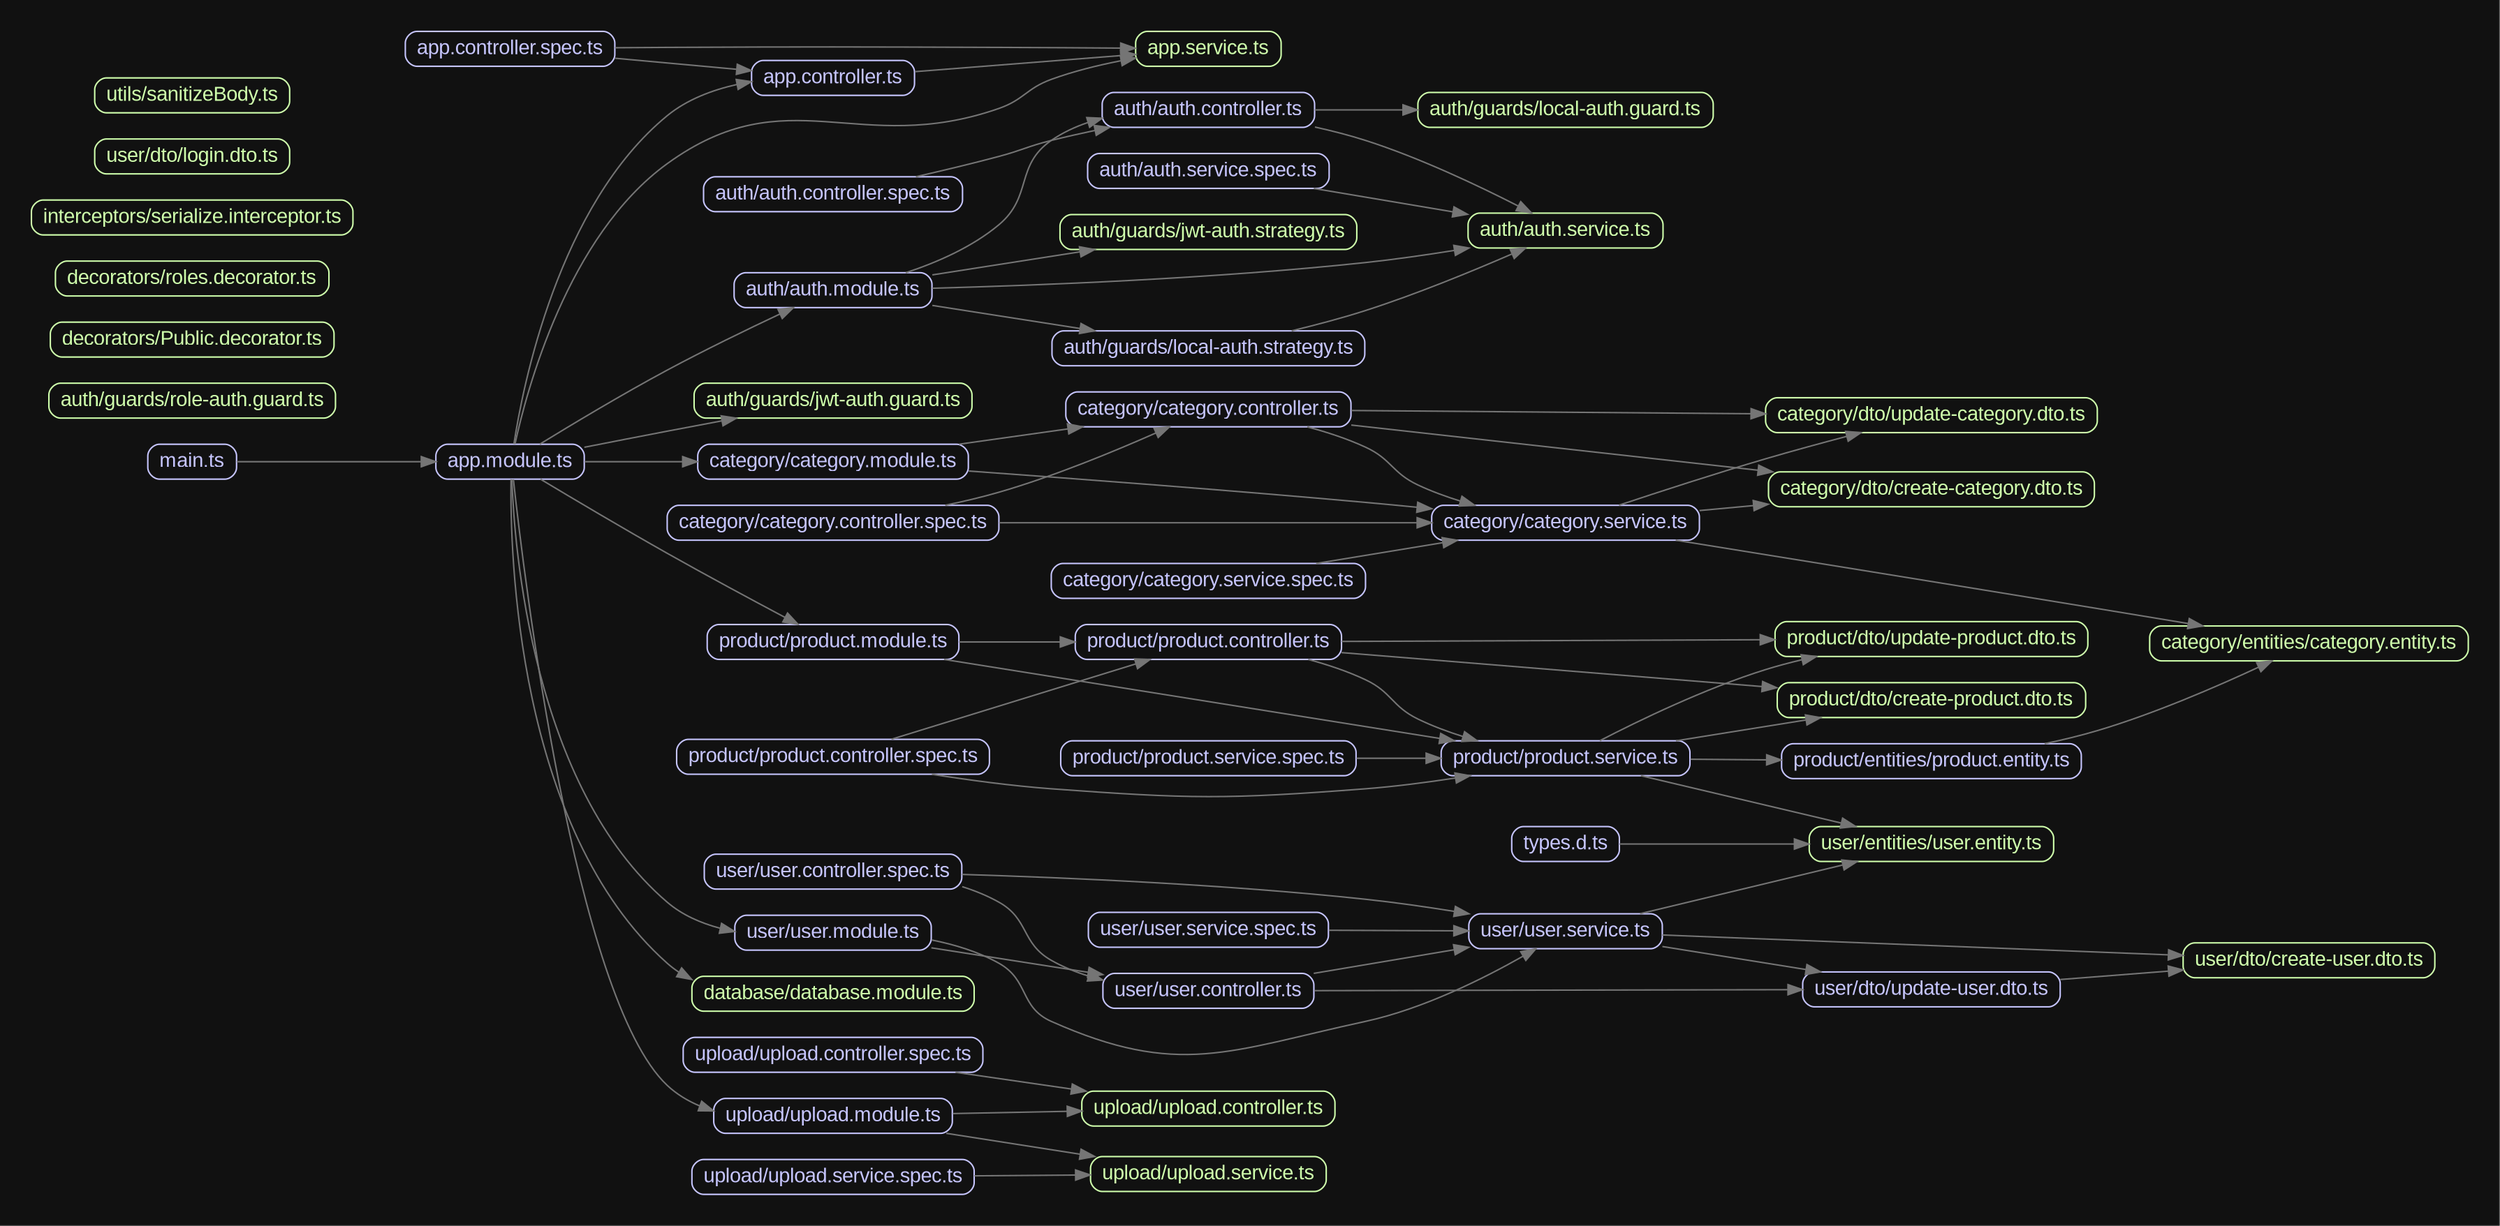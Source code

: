 digraph G {
	graph [bb="0,0,1671.2,839.75",
		bgcolor="#111111",
		layout=dot,
		overlap=false,
		pad=0.3,
		rankdir=LR
	];
	node [color="#c6c5fe",
		fontcolor="#c6c5fe",
		fontname=Arial,
		fontsize="14px",
		height=0,
		label="\N",
		shape=box,
		style=rounded
	];
	edge [color="#757575"];
	"app.controller.spec.ts"	[height=0.32986,
		pos="328.5,827.88",
		width=1.9931];
	"app.controller.ts"	[height=0.32986,
		pos="550,807.88",
		width=1.5451];
	"app.controller.spec.ts" -> "app.controller.ts"	[pos="e,493.93,812.89 400.46,821.41 426.87,819 456.71,816.28 482.68,813.92"];
	"app.service.ts"	[color="#cfffac",
		fontcolor="#cfffac",
		height=0.32986,
		pos="807.5,827.88",
		width=1.3785];
	"app.controller.spec.ts" -> "app.service.ts"	[pos="e,757.61,828.3 400.7,828.63 412.57,828.73 424.76,828.82 436.25,828.88 537.36,829.35 562.64,829.23 663.75,828.88 690.83,828.78 720.8,\
828.58 746.26,828.39"];
	"app.controller.ts" -> "app.service.ts"	[pos="e,757.39,824.03 605.81,812.17 647.05,815.39 703.53,819.81 746.07,823.14"];
	"app.module.ts"	[height=0.32986,
		pos="328.5,543.88",
		width=1.4097];
	"app.module.ts" -> "app.controller.ts"	[pos="e,494.03,805.29 331.13,556.02 337.09,595.37 361.38,720.34 436.25,781.88 449.49,792.76 466.43,799.27 483.13,803.12"];
	"app.module.ts" -> "app.service.ts"	[pos="e,757.53,821.55 331.89,556.04 339.65,592.12 367.74,699.12 436.25,748.88 519.2,809.11 566.98,753.05 663.75,786.88 681.03,792.92 682.56,\
800.59 699.75,806.88 714.52,812.28 730.98,816.39 746.47,819.48"];
	"auth/auth.module.ts"	[height=0.32986,
		pos="550,661.88",
		width=1.8785];
	"app.module.ts" -> "auth/auth.module.ts"	[pos="e,522.27,649.57 349.3,556.2 370.53,569.26 405.36,590.26 436.25,606.88 461.14,620.26 489.77,634.21 511.95,644.71"];
	"auth/guards/jwt-auth.guard.ts"	[color="#cfffac",
		fontcolor="#cfffac",
		height=0.32986,
		pos="550,585.88",
		width=2.6493];
	"app.module.ts" -> "auth/guards/jwt-auth.guard.ts"	[pos="e,482.2,573.55 379.71,553.86 397.56,557.38 417.79,561.34 436.25,564.88 447.51,567.03 459.41,569.28 471.1,571.47"];
	"category/category.module.ts"	[height=0.32986,
		pos="550,543.88",
		width=2.5764];
	"app.module.ts" -> "category/category.module.ts"	[pos="e,456.85,543.88 379.58,543.88 399.26,543.88 422.62,543.88 445.61,543.88"];
	"database/database.module.ts"	[color="#cfffac",
		fontcolor="#cfffac",
		height=0.32986,
		pos="550,137.88",
		width=2.691];
	"app.module.ts" -> "database/database.module.ts"	[pos="e,452.68,147.67 331.12,531.83 339.34,472.49 378.36,211.97 436.25,158.88 438.4,156.9 440.67,155.09 443.05,153.42"];
	"product/product.module.ts"	[height=0.32986,
		pos="550,419.88",
		width=2.3993];
	"app.module.ts" -> "product/product.module.ts"	[pos="e,525.54,432.24 349.83,531.57 371.21,518.7 405.9,498.03 436.25,480.88 462.68,465.94 492.95,449.6 515.47,437.59"];
	"upload/upload.module.ts"	[height=0.32986,
		pos="550,53.875",
		width=2.2743];
	"app.module.ts" -> "upload/upload.module.ts"	[pos="e,467.65,57.216 330.51,531.54 336.29,464.14 367.31,141.13 436.25,74.875 442.27,69.089 449.34,64.635 456.96,61.232"];
	"user/user.module.ts"	[height=0.32986,
		pos="550,179.88",
		width=1.8681];
	"app.module.ts" -> "user/user.module.ts"	[pos="e,482.51,180.36 329.16,531.53 328.53,481.53 333.23,292.44 436.25,200.88 446.19,192.04 458.62,186.38 471.56,182.85"];
	"auth/auth.controller.ts"	[height=0.32986,
		pos="807.5,785.88",
		width=2.0139];
	"auth/auth.module.ts" -> "auth/auth.controller.ts"	[pos="e,734.6,780.13 600.72,674.18 621.82,681.2 645.66,691.71 663.75,706.88 687,726.36 674.79,747.62 699.75,764.88 707.02,769.9 715.19,\
773.78 723.69,776.78"];
	"auth/auth.service.ts"	[color="#cfffac",
		fontcolor="#cfffac",
		height=0.32986,
		pos="1052.2,702.88",
		width=1.8472];
	"auth/auth.module.ts" -> "auth/auth.service.ts"	[pos="e,985.38,690.75 617.97,663.2 691.17,665.15 811.83,669.85 915.25,680.88 934.44,682.92 955.03,685.86 974.25,688.93"];
	"auth/guards/jwt-auth.strategy.ts"	[color="#cfffac",
		fontcolor="#cfffac",
		height=0.32986,
		pos="807.5,701.88",
		width=2.8264];
	"auth/auth.module.ts" -> "auth/guards/jwt-auth.strategy.ts"	[pos="e,727.85,689.56 617.8,672.33 647.95,677.05 684.03,682.7 716.52,687.79"];
	"auth/guards/local-auth.strategy.ts"	[height=0.32986,
		pos="807.5,621.88",
		width=2.9826];
	"auth/auth.module.ts" -> "auth/guards/local-auth.strategy.ts"	[pos="e,727.85,634.19 617.8,651.42 647.95,646.7 684.03,641.05 716.52,635.96"];
	"category/category.controller.ts"	[height=0.32986,
		pos="807.5,579.88",
		width=2.7118];
	"category/category.module.ts" -> "category/category.controller.ts"	[pos="e,719.04,567.55 638.57,556.21 660.92,559.36 685.09,562.77 707.94,565.99"];
	"category/category.service.ts"	[height=0.32986,
		pos="1052.2,501.88",
		width=2.5451];
	"category/category.module.ts" -> "category/category.service.ts"	[pos="e,960.2,511.58 643.12,537.45 716.79,532.16 822.71,524.19 915.25,515.88 926.15,514.89 937.54,513.81 948.89,512.7"];
	"product/product.controller.ts"	[height=0.32986,
		pos="807.5,419.88",
		width=2.5347];
	"product/product.module.ts" -> "product/product.controller.ts"	[pos="e,716.13,419.88 636.79,419.88 658.62,419.88 682.28,419.88 704.82,419.88"];
	"product/product.service.ts"	[height=0.32986,
		pos="1052.2,340.88",
		width=2.3681];
	"product/product.module.ts" -> "product/product.service.ts"	[pos="e,973.22,353.2 629.16,407.53 719.34,393.29 867.32,369.92 961.95,354.98"];
	"upload/upload.controller.ts"	[color="#cfffac",
		fontcolor="#cfffac",
		height=0.32986,
		pos="807.5,85.875",
		width=2.4097];
	"upload/upload.module.ts" -> "upload/upload.controller.ts"	[pos="e,720.67,75.125 632.19,64.044 656.76,67.121 683.99,70.531 709.48,73.723"];
	"upload/upload.service.ts"	[color="#cfffac",
		fontcolor="#cfffac",
		height=0.32986,
		pos="807.5,32.875",
		width=2.2431];
	"upload/upload.module.ts" -> "upload/upload.service.ts"	[pos="e,726.39,39.459 632.19,47.202 658.53,45.037 687.93,42.621 714.97,40.398"];
	"user/user.controller.ts"	[height=0.32986,
		pos="807.5,179.88",
		width=2.0035];
	"user/user.module.ts" -> "user/user.controller.ts"	[pos="e,734.99,179.88 617.46,179.88 649.88,179.88 689.19,179.88 723.55,179.88"];
	"user/user.service.ts"	[height=0.32986,
		pos="1052.2,219.88",
		width=1.8368];
	"user/user.module.ts" -> "user/user.service.ts"	[pos="e,1031.4,207.75 617.43,168.47 643.07,164.6 672.69,160.78 699.75,158.88 795.29,152.16 821.59,138.83 915.25,158.88 953.9,167.15 994.84,\
187.26 1021.6,202.14"];
	"auth/auth.controller.spec.ts"	[height=0.32986,
		pos="550,727.88",
		width=2.4618];
	"auth/auth.controller.spec.ts" -> "auth/auth.controller.ts"	[pos="e,738.22,773.52 607.97,740.2 625.89,744.29 645.7,749.04 663.75,753.88 679.91,758.2 683.52,760.81 699.75,764.88 708.54,767.08 717.79,\
769.19 727.01,771.17"];
	"auth/auth.controller.ts" -> "auth/auth.service.ts"	[pos="e,1028.8,715.09 880.29,774.15 892.09,771.54 904.1,768.46 915.25,764.88 951.89,753.1 991.72,734.16 1018.8,720.31"];
	"auth/guards/local-auth.guard.ts"	[color="#cfffac",
		fontcolor="#cfffac",
		height=0.32986,
		pos="1052.2,785.88",
		width=2.8056];
	"auth/auth.controller.ts" -> "auth/guards/local-auth.guard.ts"	[pos="e,950.81,785.88 880.35,785.88 898.9,785.88 919.31,785.88 939.38,785.88"];
	"auth/guards/local-auth.strategy.ts" -> "auth/auth.service.ts"	[pos="e,1024.1,690.52 865.71,634.19 881.87,638.1 899.36,642.76 915.25,647.88 949.13,658.79 986.55,674.17 1013.5,685.9"];
	"auth/auth.service.spec.ts"	[height=0.32986,
		pos="807.5,743.88",
		width=2.2951];
	"auth/auth.service.spec.ts" -> "auth/auth.service.ts"	[pos="e,985.26,714.02 881.66,731.52 910.88,726.58 944.54,720.9 974.13,715.9"];
	"auth/guards/role-auth.guard.ts"	[color="#cfffac",
		fontcolor="#cfffac",
		height=0.32986,
		pos="110.38,585.88",
		width=2.7326];
	"category/category.controller.spec.ts"	[height=0.32986,
		pos="550,501.88",
		width=3.1597];
	"category/category.controller.spec.ts" -> "category/category.controller.ts"	[pos="e,780.21,567.57 628.5,514.23 640.4,516.73 652.47,519.61 663.75,522.88 700.8,533.61 741.51,550.39 769.95,562.97"];
	"category/category.controller.spec.ts" -> "category/category.service.ts"	[pos="e,960.17,501.88 664.2,501.88 749.67,501.88 865.98,501.88 948.73,501.88"];
	"category/category.controller.ts" -> "category/category.service.ts"	[pos="e,989.17,514.19 876.47,567.5 889.65,563.95 903.13,559.47 915.25,553.88 933.17,545.61 933.39,536.28 951.25,527.88 959.77,523.87 968.99,\
520.41 978.28,517.45"];
	"category/dto/create-category.dto.ts"	[color="#cfffac",
		fontcolor="#cfffac",
		height=0.32986,
		pos="1303,524.88",
		width=3.1076];
	"category/category.controller.ts" -> "category/dto/create-category.dto.ts"	[pos="e,1191.1,537.23 905.41,569.07 983.99,560.32 1095.2,547.92 1179.9,538.49"];
	"category/dto/update-category.dto.ts"	[color="#cfffac",
		fontcolor="#cfffac",
		height=0.32986,
		pos="1303,575.88",
		width=3.1597];
	"category/category.controller.ts" -> "category/dto/update-category.dto.ts"	[pos="e,1188.9,576.79 905.41,579.09 983.24,578.46 1093.1,577.57 1177.4,576.88"];
	"category/category.service.ts" -> "category/dto/create-category.dto.ts"	[pos="e,1190.6,514.58 1144.1,510.28 1155.6,511.34 1167.4,512.43 1179.3,513.53"];
	"category/category.service.ts" -> "category/dto/update-category.dto.ts"	[pos="e,1253.3,563.51 1089.5,514.16 1116.8,523.29 1155.2,535.85 1189.2,545.88 1206.4,550.92 1225.1,556.05 1242.3,560.61"];
	"category/entities/category.entity.ts"	[color="#cfffac",
		fontcolor="#cfffac",
		height=0.32986,
		pos="1562,401.88",
		width=3.0347];
	"category/category.service.ts" -> "category/entities/category.entity.ts"	[pos="e,1522.1,414.25 1144.2,490.1 1218,479.82 1324.7,463.35 1416.8,442.88 1448.5,435.82 1483.5,425.9 1511.2,417.58"];
	"category/category.service.spec.ts"	[height=0.32986,
		pos="807.5,461.88",
		width=2.9931];
	"category/category.service.spec.ts" -> "category/category.service.ts"	[pos="e,976.27,489.52 883.31,474.2 909.16,478.46 938.32,483.27 965,487.66"];
	"decorators/Public.decorator.ts"	[color="#cfffac",
		fontcolor="#cfffac",
		height=0.32986,
		pos="110.38,627.88",
		width=2.7014];
	"decorators/roles.decorator.ts"	[color="#cfffac",
		fontcolor="#cfffac",
		height=0.32986,
		pos="110.38,669.88",
		width=2.5972];
	"interceptors/serialize.interceptor.ts"	[color="#cfffac",
		fontcolor="#cfffac",
		height=0.32986,
		pos="110.38,711.88",
		width=3.066];
	"main.ts"	[height=0.32986,
		pos="110.38,543.88",
		width=0.83681];
	"main.ts" -> "app.module.ts"	[pos="e,277.56,543.88 140.97,543.88 173.03,543.88 225.07,543.88 266.05,543.88"];
	"product/dto/create-product.dto.ts"	[color="#cfffac",
		fontcolor="#cfffac",
		height=0.32986,
		pos="1303,379.88",
		width=2.9306];
	"product/dto/update-product.dto.ts"	[color="#cfffac",
		fontcolor="#cfffac",
		height=0.32986,
		pos="1303,421.88",
		width=2.9826];
	"product/entities/product.entity.ts"	[height=0.32986,
		pos="1303,337.88",
		width=2.8576];
	"product/entities/product.entity.ts" -> "category/entities/category.entity.ts"	[pos="e,1523.6,389.55 1376.4,350.19 1389.9,352.81 1403.8,355.74 1416.8,358.88 1449.2,366.7 1485.1,377.4 1513,386.17"];
	"product/product.controller.spec.ts"	[height=0.32986,
		pos="550,338.88",
		width=2.9826];
	"product/product.controller.spec.ts" -> "product/product.controller.ts"	[pos="e,767.75,407.59 589.8,351.18 634.49,365.34 707.99,388.64 756.81,404.12"];
	"product/product.controller.spec.ts" -> "product/product.service.ts"	[pos="e,988.19,328.52 628.01,326.53 651.02,323.38 676.35,320.44 699.75,318.88 795.31,312.48 819.78,311.2 915.25,318.88 935.37,320.49 957.01,\
323.43 976.98,326.65"];
	"product/product.controller.ts" -> "product/dto/create-product.dto.ts"	[pos="e,1197.1,388.38 899.02,412.54 979.65,406 1098.1,396.4 1185.7,389.3"];
	"product/product.controller.ts" -> "product/dto/update-product.dto.ts"	[pos="e,1195.3,421.44 899.02,420.24 979.12,420.57 1096.5,421.04 1184,421.4"];
	"product/product.controller.ts" -> "product/product.service.ts"	[pos="e,991.55,353.21 876.47,407.5 889.65,403.95 903.13,399.47 915.25,393.88 933.17,385.61 933.43,376.36 951.25,367.88 960.49,363.47 970.56,\
359.69 980.64,356.48"];
	"product/product.service.ts" -> "product/dto/create-product.dto.ts"	[pos="e,1223.4,367.55 1132,353.21 1157.5,357.22 1186,361.69 1212.3,365.81"];
	"product/product.service.ts" -> "product/dto/update-product.dto.ts"	[pos="e,1222.9,409.55 1076.7,353.22 1103.3,366.75 1148.3,388.22 1189.2,400.88 1196.5,403.11 1204,405.14 1211.7,406.98"];
	"product/product.service.ts" -> "product/entities/product.entity.ts"	[pos="e,1200,339.1 1137.8,339.86 1154.2,339.66 1171.7,339.45 1188.8,339.24"];
	"user/entities/user.entity.ts"	[color="#cfffac",
		fontcolor="#cfffac",
		height=0.32986,
		pos="1303,279.88",
		width=2.3264];
	"product/product.service.ts" -> "user/entities/user.entity.ts"	[pos="e,1251.7,292.2 1103.6,328.53 1143.2,318.82 1198.6,305.24 1240.8,294.89"];
	"product/product.service.spec.ts"	[height=0.32986,
		pos="807.5,339.88",
		width=2.816];
	"product/product.service.spec.ts" -> "product/product.service.ts"	[pos="e,966.53,340.53 909.34,340.29 924.49,340.35 940.09,340.42 955.14,340.48"];
	"types.d.ts"	[height=0.32986,
		pos="1052.2,279.88",
		width=1.0243];
	"types.d.ts" -> "user/entities/user.entity.ts"	[pos="e,1219,279.88 1089.4,279.88 1120.3,279.88 1166.2,279.88 1207.5,279.88"];
	"upload/upload.controller.spec.ts"	[height=0.32986,
		pos="550,95.875",
		width=2.8576];
	"upload/upload.controller.spec.ts" -> "upload/upload.controller.ts"	[pos="e,720.6,89.237 653.08,91.88 671.61,91.154 690.9,90.4 709.29,89.68"];
	"upload/upload.service.spec.ts"	[height=0.32986,
		pos="550,11.875",
		width=2.691];
	"upload/upload.service.spec.ts" -> "upload/upload.service.ts"	[pos="e,726.61,26.309 647.23,19.784 669.51,21.616 693.16,23.56 715.23,25.373"];
	"user/dto/create-user.dto.ts"	[color="#cfffac",
		fontcolor="#cfffac",
		height=0.32986,
		pos="1562,199.88",
		width=2.3993];
	"user/dto/login.dto.ts"	[color="#cfffac",
		fontcolor="#cfffac",
		height=0.32986,
		pos="110.38,753.88",
		width=1.8576];
	"user/dto/update-user.dto.ts"	[height=0.32986,
		pos="1303,179.88",
		width=2.4514];
	"user/dto/update-user.dto.ts" -> "user/dto/create-user.dto.ts"	[pos="e,1475.4,193.21 1391.7,186.7 1415.1,188.52 1440.4,190.49 1464.2,192.34"];
	"user/user.controller.spec.ts"	[height=0.32986,
		pos="550,221.88",
		width=2.4514];
	"user/user.controller.spec.ts" -> "user/user.controller.ts"	[pos="e,735.27,191.58 626.28,209.5 656.95,204.46 692.52,198.61 723.91,193.45"];
	"user/user.controller.spec.ts" -> "user/user.service.ts"	[pos="e,985.98,220.14 638.71,221.52 733.84,221.14 884.18,220.54 974.7,220.18"];
	"user/user.controller.ts" -> "user/dto/update-user.dto.ts"	[pos="e,1214.7,179.88 880,179.88 965.09,179.88 1107.7,179.88 1203.2,179.88"];
	"user/user.controller.ts" -> "user/user.service.ts"	[pos="e,985.63,209.06 880.02,191.66 909.66,196.54 944.1,202.22 974.29,207.19"];
	"user/user.service.ts" -> "user/entities/user.entity.ts"	[pos="e,1250.8,267.53 1104.5,232.23 1143.7,241.69 1198,254.78 1239.7,264.84"];
	"user/user.service.ts" -> "user/dto/create-user.dto.ts"	[pos="e,1475.2,203.25 1118.8,217.29 1206.5,213.84 1362.5,207.7 1463.8,203.7"];
	"user/user.service.ts" -> "user/dto/update-user.dto.ts"	[pos="e,1225.2,192.23 1118.6,209.37 1147.8,204.67 1182.7,199.05 1214.2,194"];
	"user/user.service.spec.ts"	[height=0.32986,
		pos="807.5,259.88",
		width=2.2847];
	"user/user.service.spec.ts" -> "user/user.service.ts"	[pos="e,985.72,230.67 883.31,247.55 912.21,242.79 945.27,237.34 974.36,232.54"];
	"utils/sanitizeBody.ts"	[color="#cfffac",
		fontcolor="#cfffac",
		height=0.32986,
		pos="110.38,795.88",
		width=1.8576];
}
